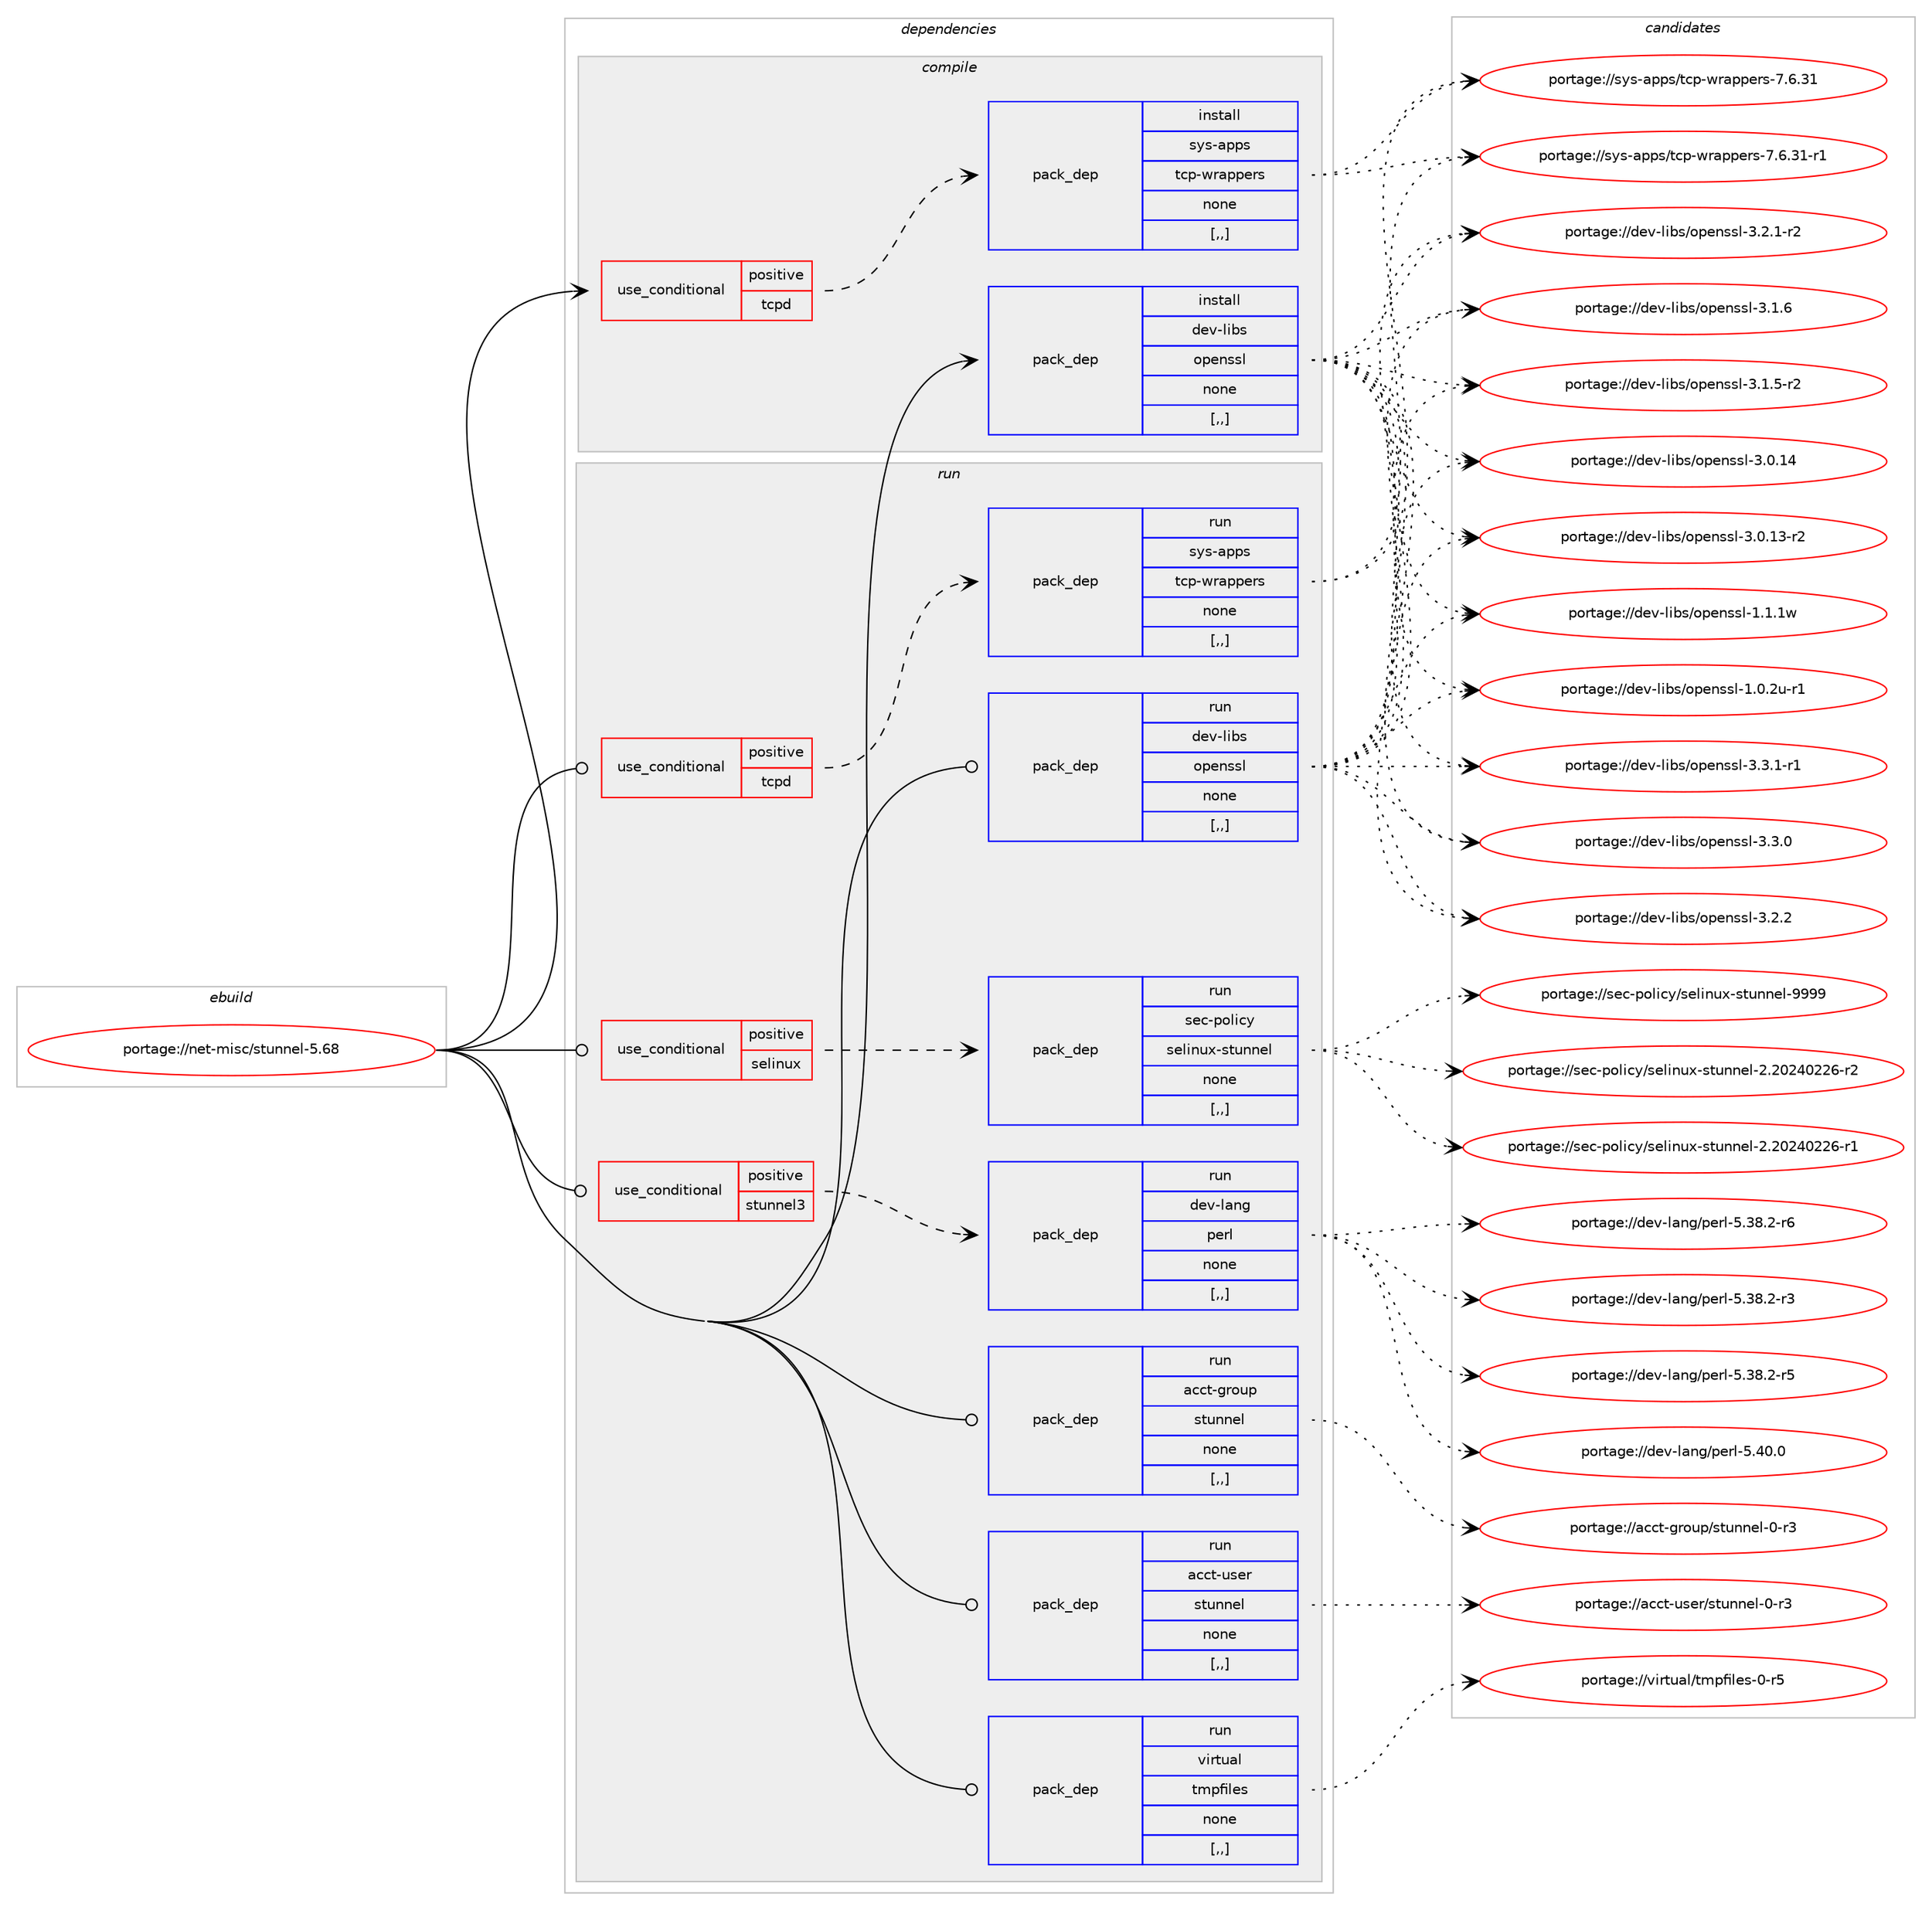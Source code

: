digraph prolog {

# *************
# Graph options
# *************

newrank=true;
concentrate=true;
compound=true;
graph [rankdir=LR,fontname=Helvetica,fontsize=10,ranksep=1.5];#, ranksep=2.5, nodesep=0.2];
edge  [arrowhead=vee];
node  [fontname=Helvetica,fontsize=10];

# **********
# The ebuild
# **********

subgraph cluster_leftcol {
color=gray;
label=<<i>ebuild</i>>;
id [label="portage://net-misc/stunnel-5.68", color=red, width=4, href="../net-misc/stunnel-5.68.svg"];
}

# ****************
# The dependencies
# ****************

subgraph cluster_midcol {
color=gray;
label=<<i>dependencies</i>>;
subgraph cluster_compile {
fillcolor="#eeeeee";
style=filled;
label=<<i>compile</i>>;
subgraph cond99174 {
dependency376391 [label=<<TABLE BORDER="0" CELLBORDER="1" CELLSPACING="0" CELLPADDING="4"><TR><TD ROWSPAN="3" CELLPADDING="10">use_conditional</TD></TR><TR><TD>positive</TD></TR><TR><TD>tcpd</TD></TR></TABLE>>, shape=none, color=red];
subgraph pack274503 {
dependency376392 [label=<<TABLE BORDER="0" CELLBORDER="1" CELLSPACING="0" CELLPADDING="4" WIDTH="220"><TR><TD ROWSPAN="6" CELLPADDING="30">pack_dep</TD></TR><TR><TD WIDTH="110">install</TD></TR><TR><TD>sys-apps</TD></TR><TR><TD>tcp-wrappers</TD></TR><TR><TD>none</TD></TR><TR><TD>[,,]</TD></TR></TABLE>>, shape=none, color=blue];
}
dependency376391:e -> dependency376392:w [weight=20,style="dashed",arrowhead="vee"];
}
id:e -> dependency376391:w [weight=20,style="solid",arrowhead="vee"];
subgraph pack274504 {
dependency376393 [label=<<TABLE BORDER="0" CELLBORDER="1" CELLSPACING="0" CELLPADDING="4" WIDTH="220"><TR><TD ROWSPAN="6" CELLPADDING="30">pack_dep</TD></TR><TR><TD WIDTH="110">install</TD></TR><TR><TD>dev-libs</TD></TR><TR><TD>openssl</TD></TR><TR><TD>none</TD></TR><TR><TD>[,,]</TD></TR></TABLE>>, shape=none, color=blue];
}
id:e -> dependency376393:w [weight=20,style="solid",arrowhead="vee"];
}
subgraph cluster_compileandrun {
fillcolor="#eeeeee";
style=filled;
label=<<i>compile and run</i>>;
}
subgraph cluster_run {
fillcolor="#eeeeee";
style=filled;
label=<<i>run</i>>;
subgraph cond99175 {
dependency376394 [label=<<TABLE BORDER="0" CELLBORDER="1" CELLSPACING="0" CELLPADDING="4"><TR><TD ROWSPAN="3" CELLPADDING="10">use_conditional</TD></TR><TR><TD>positive</TD></TR><TR><TD>selinux</TD></TR></TABLE>>, shape=none, color=red];
subgraph pack274505 {
dependency376395 [label=<<TABLE BORDER="0" CELLBORDER="1" CELLSPACING="0" CELLPADDING="4" WIDTH="220"><TR><TD ROWSPAN="6" CELLPADDING="30">pack_dep</TD></TR><TR><TD WIDTH="110">run</TD></TR><TR><TD>sec-policy</TD></TR><TR><TD>selinux-stunnel</TD></TR><TR><TD>none</TD></TR><TR><TD>[,,]</TD></TR></TABLE>>, shape=none, color=blue];
}
dependency376394:e -> dependency376395:w [weight=20,style="dashed",arrowhead="vee"];
}
id:e -> dependency376394:w [weight=20,style="solid",arrowhead="odot"];
subgraph cond99176 {
dependency376396 [label=<<TABLE BORDER="0" CELLBORDER="1" CELLSPACING="0" CELLPADDING="4"><TR><TD ROWSPAN="3" CELLPADDING="10">use_conditional</TD></TR><TR><TD>positive</TD></TR><TR><TD>stunnel3</TD></TR></TABLE>>, shape=none, color=red];
subgraph pack274506 {
dependency376397 [label=<<TABLE BORDER="0" CELLBORDER="1" CELLSPACING="0" CELLPADDING="4" WIDTH="220"><TR><TD ROWSPAN="6" CELLPADDING="30">pack_dep</TD></TR><TR><TD WIDTH="110">run</TD></TR><TR><TD>dev-lang</TD></TR><TR><TD>perl</TD></TR><TR><TD>none</TD></TR><TR><TD>[,,]</TD></TR></TABLE>>, shape=none, color=blue];
}
dependency376396:e -> dependency376397:w [weight=20,style="dashed",arrowhead="vee"];
}
id:e -> dependency376396:w [weight=20,style="solid",arrowhead="odot"];
subgraph cond99177 {
dependency376398 [label=<<TABLE BORDER="0" CELLBORDER="1" CELLSPACING="0" CELLPADDING="4"><TR><TD ROWSPAN="3" CELLPADDING="10">use_conditional</TD></TR><TR><TD>positive</TD></TR><TR><TD>tcpd</TD></TR></TABLE>>, shape=none, color=red];
subgraph pack274507 {
dependency376399 [label=<<TABLE BORDER="0" CELLBORDER="1" CELLSPACING="0" CELLPADDING="4" WIDTH="220"><TR><TD ROWSPAN="6" CELLPADDING="30">pack_dep</TD></TR><TR><TD WIDTH="110">run</TD></TR><TR><TD>sys-apps</TD></TR><TR><TD>tcp-wrappers</TD></TR><TR><TD>none</TD></TR><TR><TD>[,,]</TD></TR></TABLE>>, shape=none, color=blue];
}
dependency376398:e -> dependency376399:w [weight=20,style="dashed",arrowhead="vee"];
}
id:e -> dependency376398:w [weight=20,style="solid",arrowhead="odot"];
subgraph pack274508 {
dependency376400 [label=<<TABLE BORDER="0" CELLBORDER="1" CELLSPACING="0" CELLPADDING="4" WIDTH="220"><TR><TD ROWSPAN="6" CELLPADDING="30">pack_dep</TD></TR><TR><TD WIDTH="110">run</TD></TR><TR><TD>acct-group</TD></TR><TR><TD>stunnel</TD></TR><TR><TD>none</TD></TR><TR><TD>[,,]</TD></TR></TABLE>>, shape=none, color=blue];
}
id:e -> dependency376400:w [weight=20,style="solid",arrowhead="odot"];
subgraph pack274509 {
dependency376401 [label=<<TABLE BORDER="0" CELLBORDER="1" CELLSPACING="0" CELLPADDING="4" WIDTH="220"><TR><TD ROWSPAN="6" CELLPADDING="30">pack_dep</TD></TR><TR><TD WIDTH="110">run</TD></TR><TR><TD>acct-user</TD></TR><TR><TD>stunnel</TD></TR><TR><TD>none</TD></TR><TR><TD>[,,]</TD></TR></TABLE>>, shape=none, color=blue];
}
id:e -> dependency376401:w [weight=20,style="solid",arrowhead="odot"];
subgraph pack274510 {
dependency376402 [label=<<TABLE BORDER="0" CELLBORDER="1" CELLSPACING="0" CELLPADDING="4" WIDTH="220"><TR><TD ROWSPAN="6" CELLPADDING="30">pack_dep</TD></TR><TR><TD WIDTH="110">run</TD></TR><TR><TD>dev-libs</TD></TR><TR><TD>openssl</TD></TR><TR><TD>none</TD></TR><TR><TD>[,,]</TD></TR></TABLE>>, shape=none, color=blue];
}
id:e -> dependency376402:w [weight=20,style="solid",arrowhead="odot"];
subgraph pack274511 {
dependency376403 [label=<<TABLE BORDER="0" CELLBORDER="1" CELLSPACING="0" CELLPADDING="4" WIDTH="220"><TR><TD ROWSPAN="6" CELLPADDING="30">pack_dep</TD></TR><TR><TD WIDTH="110">run</TD></TR><TR><TD>virtual</TD></TR><TR><TD>tmpfiles</TD></TR><TR><TD>none</TD></TR><TR><TD>[,,]</TD></TR></TABLE>>, shape=none, color=blue];
}
id:e -> dependency376403:w [weight=20,style="solid",arrowhead="odot"];
}
}

# **************
# The candidates
# **************

subgraph cluster_choices {
rank=same;
color=gray;
label=<<i>candidates</i>>;

subgraph choice274503 {
color=black;
nodesep=1;
choice115121115459711211211547116991124511911497112112101114115455546544651494511449 [label="portage://sys-apps/tcp-wrappers-7.6.31-r1", color=red, width=4,href="../sys-apps/tcp-wrappers-7.6.31-r1.svg"];
choice11512111545971121121154711699112451191149711211210111411545554654465149 [label="portage://sys-apps/tcp-wrappers-7.6.31", color=red, width=4,href="../sys-apps/tcp-wrappers-7.6.31.svg"];
dependency376392:e -> choice115121115459711211211547116991124511911497112112101114115455546544651494511449:w [style=dotted,weight="100"];
dependency376392:e -> choice11512111545971121121154711699112451191149711211210111411545554654465149:w [style=dotted,weight="100"];
}
subgraph choice274504 {
color=black;
nodesep=1;
choice1001011184510810598115471111121011101151151084551465146494511449 [label="portage://dev-libs/openssl-3.3.1-r1", color=red, width=4,href="../dev-libs/openssl-3.3.1-r1.svg"];
choice100101118451081059811547111112101110115115108455146514648 [label="portage://dev-libs/openssl-3.3.0", color=red, width=4,href="../dev-libs/openssl-3.3.0.svg"];
choice100101118451081059811547111112101110115115108455146504650 [label="portage://dev-libs/openssl-3.2.2", color=red, width=4,href="../dev-libs/openssl-3.2.2.svg"];
choice1001011184510810598115471111121011101151151084551465046494511450 [label="portage://dev-libs/openssl-3.2.1-r2", color=red, width=4,href="../dev-libs/openssl-3.2.1-r2.svg"];
choice100101118451081059811547111112101110115115108455146494654 [label="portage://dev-libs/openssl-3.1.6", color=red, width=4,href="../dev-libs/openssl-3.1.6.svg"];
choice1001011184510810598115471111121011101151151084551464946534511450 [label="portage://dev-libs/openssl-3.1.5-r2", color=red, width=4,href="../dev-libs/openssl-3.1.5-r2.svg"];
choice10010111845108105981154711111210111011511510845514648464952 [label="portage://dev-libs/openssl-3.0.14", color=red, width=4,href="../dev-libs/openssl-3.0.14.svg"];
choice100101118451081059811547111112101110115115108455146484649514511450 [label="portage://dev-libs/openssl-3.0.13-r2", color=red, width=4,href="../dev-libs/openssl-3.0.13-r2.svg"];
choice100101118451081059811547111112101110115115108454946494649119 [label="portage://dev-libs/openssl-1.1.1w", color=red, width=4,href="../dev-libs/openssl-1.1.1w.svg"];
choice1001011184510810598115471111121011101151151084549464846501174511449 [label="portage://dev-libs/openssl-1.0.2u-r1", color=red, width=4,href="../dev-libs/openssl-1.0.2u-r1.svg"];
dependency376393:e -> choice1001011184510810598115471111121011101151151084551465146494511449:w [style=dotted,weight="100"];
dependency376393:e -> choice100101118451081059811547111112101110115115108455146514648:w [style=dotted,weight="100"];
dependency376393:e -> choice100101118451081059811547111112101110115115108455146504650:w [style=dotted,weight="100"];
dependency376393:e -> choice1001011184510810598115471111121011101151151084551465046494511450:w [style=dotted,weight="100"];
dependency376393:e -> choice100101118451081059811547111112101110115115108455146494654:w [style=dotted,weight="100"];
dependency376393:e -> choice1001011184510810598115471111121011101151151084551464946534511450:w [style=dotted,weight="100"];
dependency376393:e -> choice10010111845108105981154711111210111011511510845514648464952:w [style=dotted,weight="100"];
dependency376393:e -> choice100101118451081059811547111112101110115115108455146484649514511450:w [style=dotted,weight="100"];
dependency376393:e -> choice100101118451081059811547111112101110115115108454946494649119:w [style=dotted,weight="100"];
dependency376393:e -> choice1001011184510810598115471111121011101151151084549464846501174511449:w [style=dotted,weight="100"];
}
subgraph choice274505 {
color=black;
nodesep=1;
choice11510199451121111081059912147115101108105110117120451151161171101101011084557575757 [label="portage://sec-policy/selinux-stunnel-9999", color=red, width=4,href="../sec-policy/selinux-stunnel-9999.svg"];
choice115101994511211110810599121471151011081051101171204511511611711011010110845504650485052485050544511450 [label="portage://sec-policy/selinux-stunnel-2.20240226-r2", color=red, width=4,href="../sec-policy/selinux-stunnel-2.20240226-r2.svg"];
choice115101994511211110810599121471151011081051101171204511511611711011010110845504650485052485050544511449 [label="portage://sec-policy/selinux-stunnel-2.20240226-r1", color=red, width=4,href="../sec-policy/selinux-stunnel-2.20240226-r1.svg"];
dependency376395:e -> choice11510199451121111081059912147115101108105110117120451151161171101101011084557575757:w [style=dotted,weight="100"];
dependency376395:e -> choice115101994511211110810599121471151011081051101171204511511611711011010110845504650485052485050544511450:w [style=dotted,weight="100"];
dependency376395:e -> choice115101994511211110810599121471151011081051101171204511511611711011010110845504650485052485050544511449:w [style=dotted,weight="100"];
}
subgraph choice274506 {
color=black;
nodesep=1;
choice10010111845108971101034711210111410845534652484648 [label="portage://dev-lang/perl-5.40.0", color=red, width=4,href="../dev-lang/perl-5.40.0.svg"];
choice100101118451089711010347112101114108455346515646504511454 [label="portage://dev-lang/perl-5.38.2-r6", color=red, width=4,href="../dev-lang/perl-5.38.2-r6.svg"];
choice100101118451089711010347112101114108455346515646504511453 [label="portage://dev-lang/perl-5.38.2-r5", color=red, width=4,href="../dev-lang/perl-5.38.2-r5.svg"];
choice100101118451089711010347112101114108455346515646504511451 [label="portage://dev-lang/perl-5.38.2-r3", color=red, width=4,href="../dev-lang/perl-5.38.2-r3.svg"];
dependency376397:e -> choice10010111845108971101034711210111410845534652484648:w [style=dotted,weight="100"];
dependency376397:e -> choice100101118451089711010347112101114108455346515646504511454:w [style=dotted,weight="100"];
dependency376397:e -> choice100101118451089711010347112101114108455346515646504511453:w [style=dotted,weight="100"];
dependency376397:e -> choice100101118451089711010347112101114108455346515646504511451:w [style=dotted,weight="100"];
}
subgraph choice274507 {
color=black;
nodesep=1;
choice115121115459711211211547116991124511911497112112101114115455546544651494511449 [label="portage://sys-apps/tcp-wrappers-7.6.31-r1", color=red, width=4,href="../sys-apps/tcp-wrappers-7.6.31-r1.svg"];
choice11512111545971121121154711699112451191149711211210111411545554654465149 [label="portage://sys-apps/tcp-wrappers-7.6.31", color=red, width=4,href="../sys-apps/tcp-wrappers-7.6.31.svg"];
dependency376399:e -> choice115121115459711211211547116991124511911497112112101114115455546544651494511449:w [style=dotted,weight="100"];
dependency376399:e -> choice11512111545971121121154711699112451191149711211210111411545554654465149:w [style=dotted,weight="100"];
}
subgraph choice274508 {
color=black;
nodesep=1;
choice979999116451031141111171124711511611711011010110845484511451 [label="portage://acct-group/stunnel-0-r3", color=red, width=4,href="../acct-group/stunnel-0-r3.svg"];
dependency376400:e -> choice979999116451031141111171124711511611711011010110845484511451:w [style=dotted,weight="100"];
}
subgraph choice274509 {
color=black;
nodesep=1;
choice979999116451171151011144711511611711011010110845484511451 [label="portage://acct-user/stunnel-0-r3", color=red, width=4,href="../acct-user/stunnel-0-r3.svg"];
dependency376401:e -> choice979999116451171151011144711511611711011010110845484511451:w [style=dotted,weight="100"];
}
subgraph choice274510 {
color=black;
nodesep=1;
choice1001011184510810598115471111121011101151151084551465146494511449 [label="portage://dev-libs/openssl-3.3.1-r1", color=red, width=4,href="../dev-libs/openssl-3.3.1-r1.svg"];
choice100101118451081059811547111112101110115115108455146514648 [label="portage://dev-libs/openssl-3.3.0", color=red, width=4,href="../dev-libs/openssl-3.3.0.svg"];
choice100101118451081059811547111112101110115115108455146504650 [label="portage://dev-libs/openssl-3.2.2", color=red, width=4,href="../dev-libs/openssl-3.2.2.svg"];
choice1001011184510810598115471111121011101151151084551465046494511450 [label="portage://dev-libs/openssl-3.2.1-r2", color=red, width=4,href="../dev-libs/openssl-3.2.1-r2.svg"];
choice100101118451081059811547111112101110115115108455146494654 [label="portage://dev-libs/openssl-3.1.6", color=red, width=4,href="../dev-libs/openssl-3.1.6.svg"];
choice1001011184510810598115471111121011101151151084551464946534511450 [label="portage://dev-libs/openssl-3.1.5-r2", color=red, width=4,href="../dev-libs/openssl-3.1.5-r2.svg"];
choice10010111845108105981154711111210111011511510845514648464952 [label="portage://dev-libs/openssl-3.0.14", color=red, width=4,href="../dev-libs/openssl-3.0.14.svg"];
choice100101118451081059811547111112101110115115108455146484649514511450 [label="portage://dev-libs/openssl-3.0.13-r2", color=red, width=4,href="../dev-libs/openssl-3.0.13-r2.svg"];
choice100101118451081059811547111112101110115115108454946494649119 [label="portage://dev-libs/openssl-1.1.1w", color=red, width=4,href="../dev-libs/openssl-1.1.1w.svg"];
choice1001011184510810598115471111121011101151151084549464846501174511449 [label="portage://dev-libs/openssl-1.0.2u-r1", color=red, width=4,href="../dev-libs/openssl-1.0.2u-r1.svg"];
dependency376402:e -> choice1001011184510810598115471111121011101151151084551465146494511449:w [style=dotted,weight="100"];
dependency376402:e -> choice100101118451081059811547111112101110115115108455146514648:w [style=dotted,weight="100"];
dependency376402:e -> choice100101118451081059811547111112101110115115108455146504650:w [style=dotted,weight="100"];
dependency376402:e -> choice1001011184510810598115471111121011101151151084551465046494511450:w [style=dotted,weight="100"];
dependency376402:e -> choice100101118451081059811547111112101110115115108455146494654:w [style=dotted,weight="100"];
dependency376402:e -> choice1001011184510810598115471111121011101151151084551464946534511450:w [style=dotted,weight="100"];
dependency376402:e -> choice10010111845108105981154711111210111011511510845514648464952:w [style=dotted,weight="100"];
dependency376402:e -> choice100101118451081059811547111112101110115115108455146484649514511450:w [style=dotted,weight="100"];
dependency376402:e -> choice100101118451081059811547111112101110115115108454946494649119:w [style=dotted,weight="100"];
dependency376402:e -> choice1001011184510810598115471111121011101151151084549464846501174511449:w [style=dotted,weight="100"];
}
subgraph choice274511 {
color=black;
nodesep=1;
choice118105114116117971084711610911210210510810111545484511453 [label="portage://virtual/tmpfiles-0-r5", color=red, width=4,href="../virtual/tmpfiles-0-r5.svg"];
dependency376403:e -> choice118105114116117971084711610911210210510810111545484511453:w [style=dotted,weight="100"];
}
}

}
